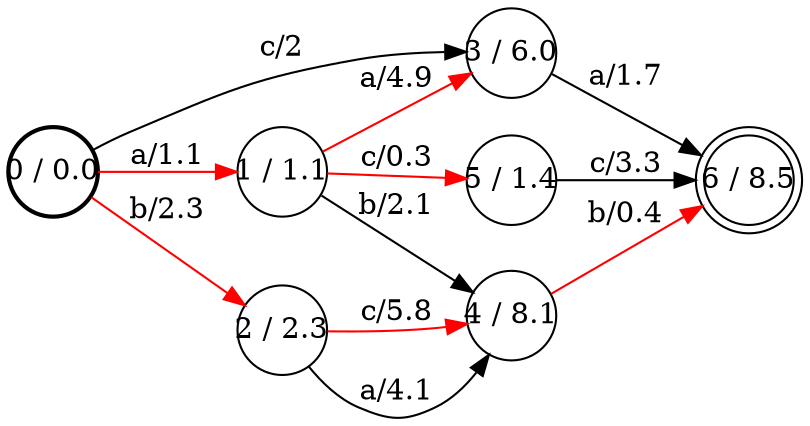 digraph FST {
  margin = 0;
  rankdir = LR;
  label = "";
  center = 1;
  ranksep = "0.4";
  nodesep = "0.25";
  0 [label = "0 / 0.0", shape = circle, penwidth = 2.0, fontsize = 14, height = 0.6, fixedsize = True];
  0 -> 1 [label = "a/1.1", fontsize = 14, color = red];
  0 -> 2 [label = "b/2.3", fontsize = 14, color = red];
  0 -> 3 [label = "c/2", fontsize = 14];
  1 [label = "1 / 1.1", shape = circle, penwidth = 1.0, fontsize = 14, height = 0.6, fixedsize = True];
  1 -> 3 [label = "a/4.9", fontsize = 14, color = red];
  1 -> 4 [label = "b/2.1", fontsize = 14];
  1 -> 5 [label = "c/0.3", fontsize = 14, color = red];
  2 [label = "2 / 2.3", shape = circle, penwidth = 1.0, fontsize = 14, height = 0.6, fixedsize = True];
  2 -> 4 [label = "a/4.1", fontsize = 14];
  2 -> 4 [label = "c/5.8", fontsize = 14, color = red];
  3 [label = "3 / 6.0", shape = circle, penwidth = 1.0, fontsize = 14, height = 0.6, fixedsize = True];
  3 -> 6 [label = "a/1.7", fontsize = 14];
  4 [label = "4 / 8.1", shape = circle, penwidth = 1.0, fontsize = 14, height = 0.6, fixedsize = True];
  4 -> 6 [label = "b/0.4", fontsize = 14, color = red];
  5 [label = "5 / 1.4", shape = circle, penwidth = 1.0, fontsize = 14, height = 0.6, fixedsize = True];
  5 -> 6 [label = "c/3.3", fontsize = 14];
  6 [label = "6 / 8.5", shape = doublecircle, penwidth = 1.0, fontsize = 14, height = 0.6, fixedsize = True];
}
